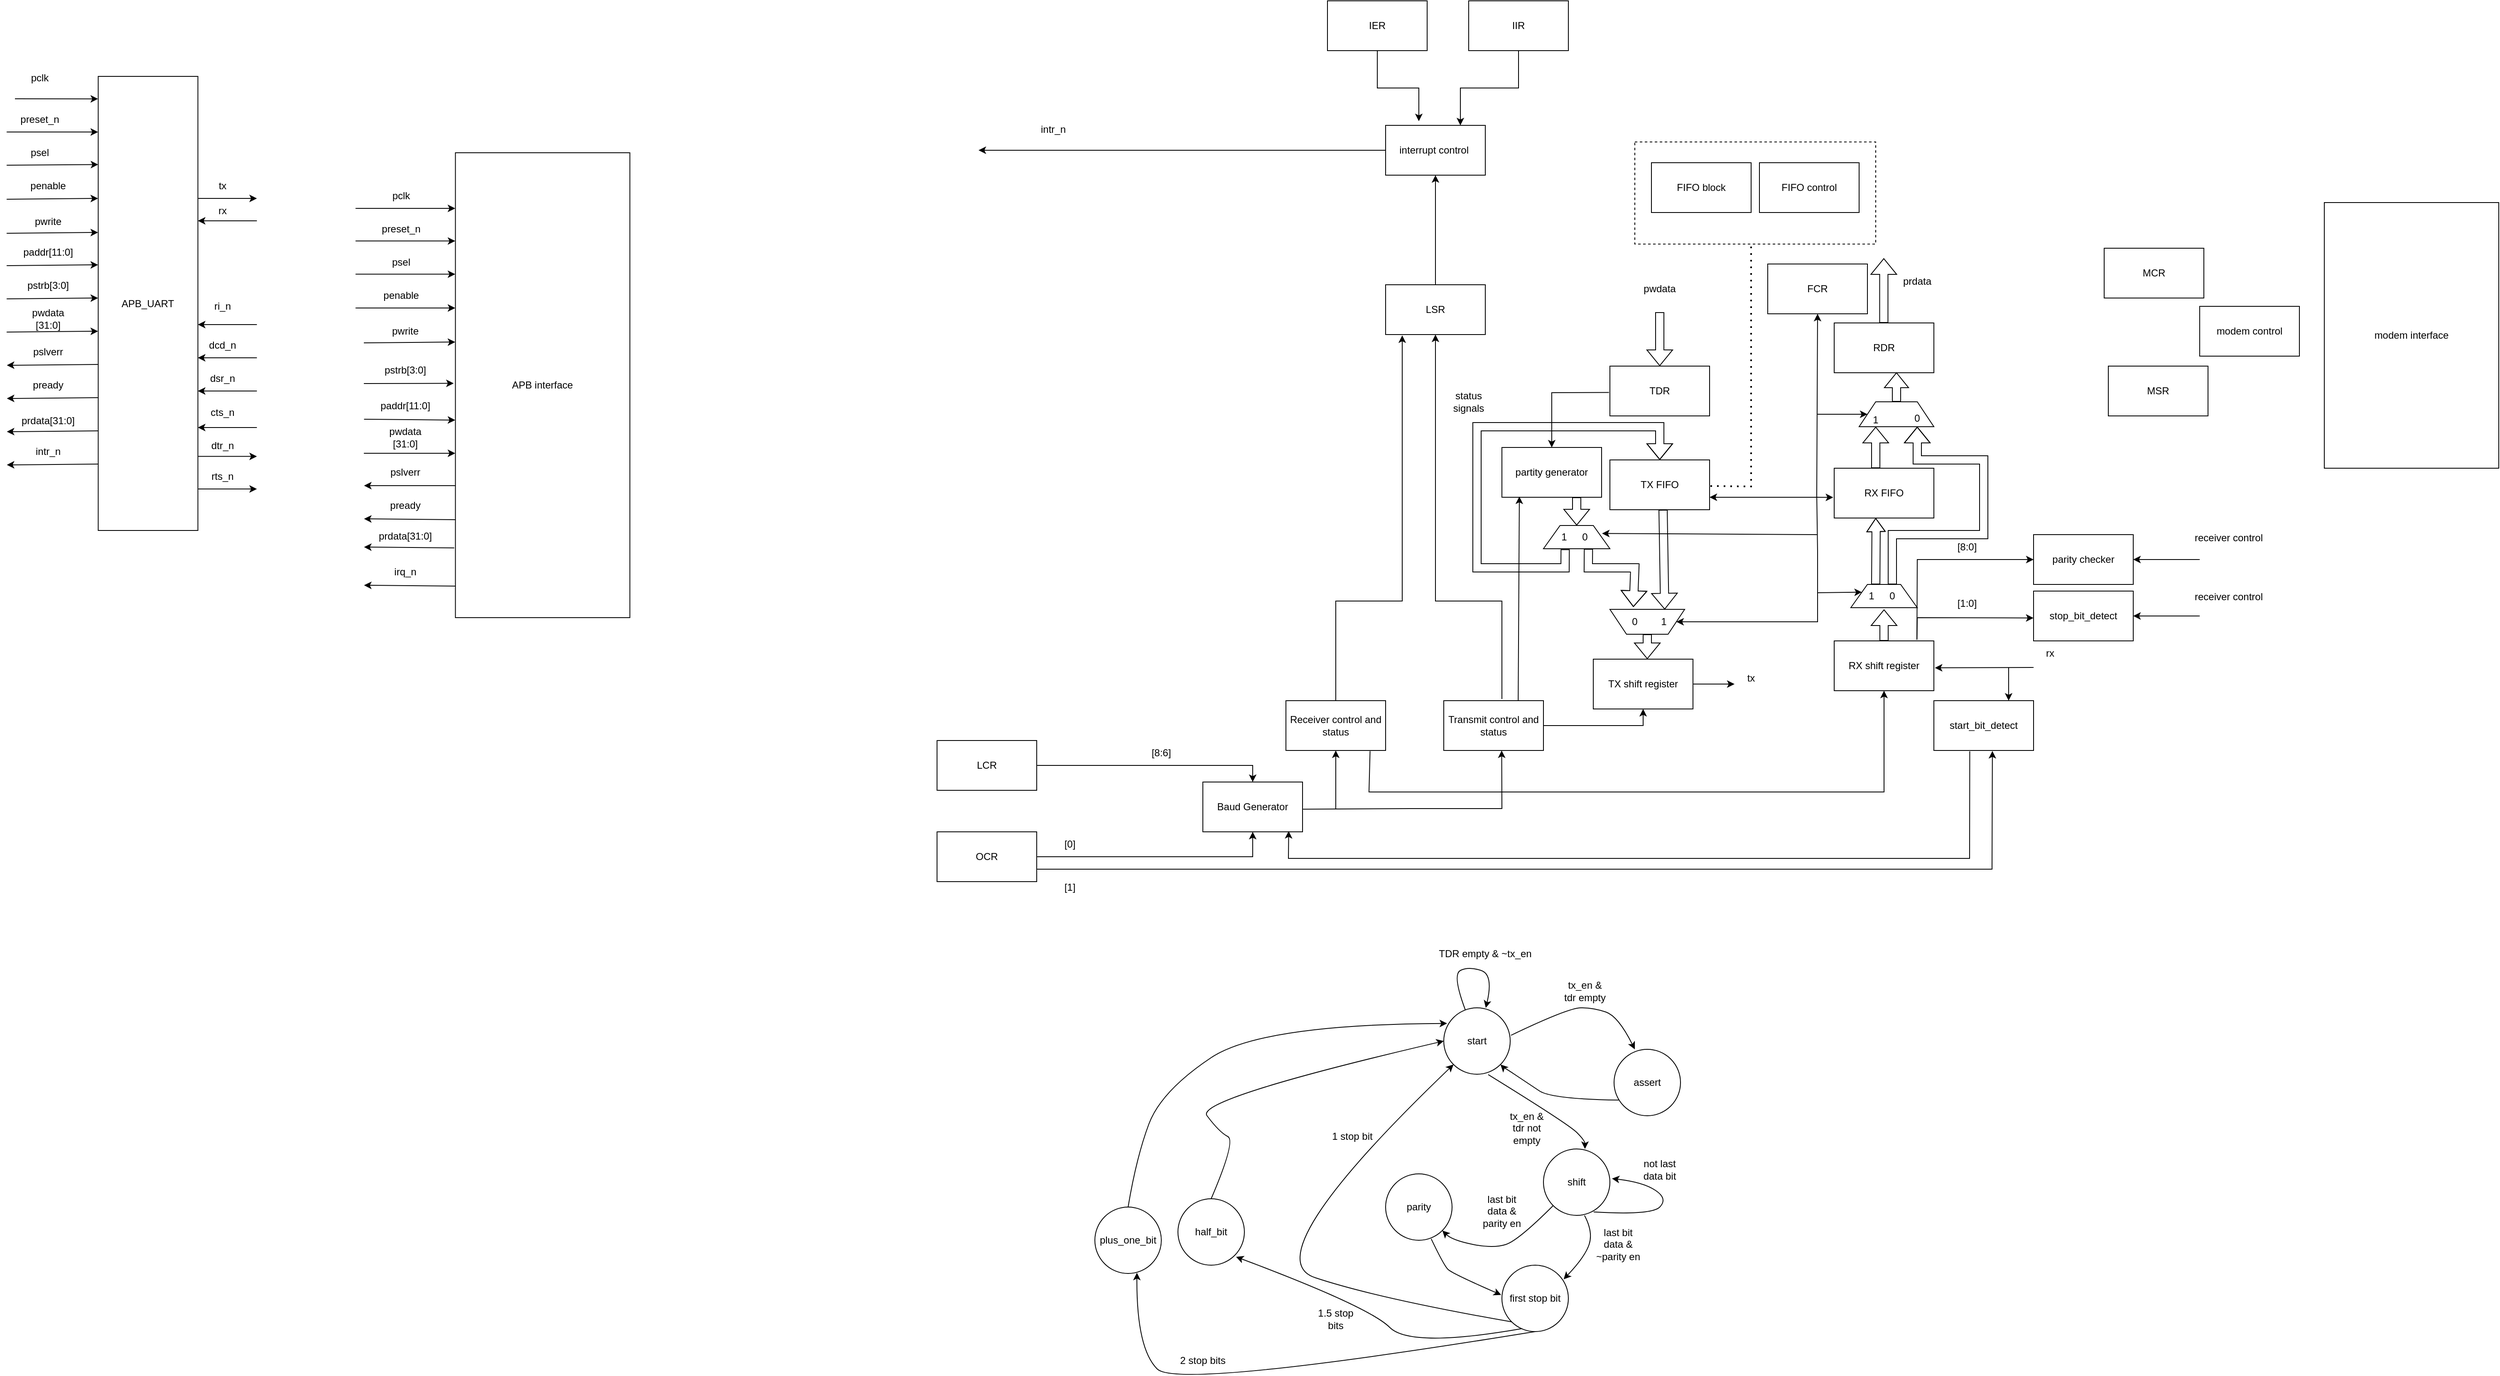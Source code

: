 <mxfile version="26.1.0">
  <diagram name="Page-1" id="np8F5yze64pvBMYvmyYH">
    <mxGraphModel dx="1986" dy="1685" grid="1" gridSize="10" guides="1" tooltips="1" connect="1" arrows="1" fold="1" page="1" pageScale="1" pageWidth="850" pageHeight="1100" math="0" shadow="0">
      <root>
        <mxCell id="0" />
        <mxCell id="1" parent="0" />
        <mxCell id="1VqnRmr5JCNI11UB_sJ3-29" value="APB_UART" style="rounded=0;whiteSpace=wrap;html=1;" parent="1" vertex="1">
          <mxGeometry x="-289.76" y="-552" width="120" height="547" as="geometry" />
        </mxCell>
        <mxCell id="1VqnRmr5JCNI11UB_sJ3-30" value="" style="endArrow=classic;html=1;rounded=0;entryX=0;entryY=0.156;entryDx=0;entryDy=0;entryPerimeter=0;" parent="1" edge="1">
          <mxGeometry width="50" height="50" relative="1" as="geometry">
            <mxPoint x="-390" y="-525" as="sourcePoint" />
            <mxPoint x="-290" y="-524.92" as="targetPoint" />
          </mxGeometry>
        </mxCell>
        <mxCell id="1VqnRmr5JCNI11UB_sJ3-31" value="" style="endArrow=classic;html=1;rounded=0;exitX=0.99;exitY=0.123;exitDx=0;exitDy=0;exitPerimeter=0;" parent="1" edge="1">
          <mxGeometry width="50" height="50" relative="1" as="geometry">
            <mxPoint x="-400" y="-485" as="sourcePoint" />
            <mxPoint x="-290" y="-485" as="targetPoint" />
          </mxGeometry>
        </mxCell>
        <mxCell id="1VqnRmr5JCNI11UB_sJ3-35" value="pclk" style="text;html=1;align=center;verticalAlign=middle;whiteSpace=wrap;rounded=0;" parent="1" vertex="1">
          <mxGeometry x="-390" y="-565" width="60" height="30" as="geometry" />
        </mxCell>
        <mxCell id="1VqnRmr5JCNI11UB_sJ3-36" value="preset_n" style="text;html=1;align=center;verticalAlign=middle;whiteSpace=wrap;rounded=0;" parent="1" vertex="1">
          <mxGeometry x="-390" y="-515" width="60" height="30" as="geometry" />
        </mxCell>
        <mxCell id="1VqnRmr5JCNI11UB_sJ3-37" value="" style="endArrow=classic;html=1;rounded=0;exitX=0.99;exitY=0.123;exitDx=0;exitDy=0;exitPerimeter=0;entryX=0.002;entryY=0.34;entryDx=0;entryDy=0;entryPerimeter=0;" parent="1" edge="1">
          <mxGeometry width="50" height="50" relative="1" as="geometry">
            <mxPoint x="-400" y="-445" as="sourcePoint" />
            <mxPoint x="-289.76" y="-445.8" as="targetPoint" />
          </mxGeometry>
        </mxCell>
        <mxCell id="1VqnRmr5JCNI11UB_sJ3-38" value="psel" style="text;html=1;align=center;verticalAlign=middle;whiteSpace=wrap;rounded=0;" parent="1" vertex="1">
          <mxGeometry x="-390" y="-475" width="60" height="30" as="geometry" />
        </mxCell>
        <mxCell id="1VqnRmr5JCNI11UB_sJ3-43" value="" style="endArrow=classic;html=1;rounded=0;exitX=0.99;exitY=0.123;exitDx=0;exitDy=0;exitPerimeter=0;entryX=0.002;entryY=0.34;entryDx=0;entryDy=0;entryPerimeter=0;" parent="1" edge="1">
          <mxGeometry width="50" height="50" relative="1" as="geometry">
            <mxPoint x="-400" y="-404" as="sourcePoint" />
            <mxPoint x="-290" y="-405" as="targetPoint" />
          </mxGeometry>
        </mxCell>
        <mxCell id="1VqnRmr5JCNI11UB_sJ3-44" value="penable" style="text;html=1;align=center;verticalAlign=middle;whiteSpace=wrap;rounded=0;" parent="1" vertex="1">
          <mxGeometry x="-380" y="-435" width="60" height="30" as="geometry" />
        </mxCell>
        <mxCell id="1VqnRmr5JCNI11UB_sJ3-45" value="" style="endArrow=classic;html=1;rounded=0;exitX=0.99;exitY=0.123;exitDx=0;exitDy=0;exitPerimeter=0;entryX=0.002;entryY=0.34;entryDx=0;entryDy=0;entryPerimeter=0;" parent="1" edge="1">
          <mxGeometry width="50" height="50" relative="1" as="geometry">
            <mxPoint x="-400" y="-363" as="sourcePoint" />
            <mxPoint x="-290" y="-364" as="targetPoint" />
          </mxGeometry>
        </mxCell>
        <mxCell id="1VqnRmr5JCNI11UB_sJ3-46" value="pwrite" style="text;html=1;align=center;verticalAlign=middle;whiteSpace=wrap;rounded=0;" parent="1" vertex="1">
          <mxGeometry x="-380" y="-392" width="60" height="30" as="geometry" />
        </mxCell>
        <mxCell id="1VqnRmr5JCNI11UB_sJ3-47" value="" style="endArrow=classic;html=1;rounded=0;exitX=0.99;exitY=0.123;exitDx=0;exitDy=0;exitPerimeter=0;entryX=0.002;entryY=0.34;entryDx=0;entryDy=0;entryPerimeter=0;" parent="1" edge="1">
          <mxGeometry width="50" height="50" relative="1" as="geometry">
            <mxPoint x="-400" y="-324" as="sourcePoint" />
            <mxPoint x="-290" y="-325" as="targetPoint" />
          </mxGeometry>
        </mxCell>
        <mxCell id="1VqnRmr5JCNI11UB_sJ3-48" value="paddr[11:0]" style="text;html=1;align=center;verticalAlign=middle;whiteSpace=wrap;rounded=0;" parent="1" vertex="1">
          <mxGeometry x="-380" y="-355" width="60" height="30" as="geometry" />
        </mxCell>
        <mxCell id="1VqnRmr5JCNI11UB_sJ3-49" value="" style="endArrow=classic;html=1;rounded=0;exitX=0.99;exitY=0.123;exitDx=0;exitDy=0;exitPerimeter=0;entryX=0.002;entryY=0.34;entryDx=0;entryDy=0;entryPerimeter=0;" parent="1" edge="1">
          <mxGeometry width="50" height="50" relative="1" as="geometry">
            <mxPoint x="-400" y="-284" as="sourcePoint" />
            <mxPoint x="-290" y="-285" as="targetPoint" />
          </mxGeometry>
        </mxCell>
        <mxCell id="1VqnRmr5JCNI11UB_sJ3-50" value="pstrb[3:0]" style="text;html=1;align=center;verticalAlign=middle;whiteSpace=wrap;rounded=0;" parent="1" vertex="1">
          <mxGeometry x="-380" y="-315" width="60" height="30" as="geometry" />
        </mxCell>
        <mxCell id="1VqnRmr5JCNI11UB_sJ3-51" value="" style="endArrow=classic;html=1;rounded=0;exitX=0.99;exitY=0.123;exitDx=0;exitDy=0;exitPerimeter=0;entryX=0.002;entryY=0.34;entryDx=0;entryDy=0;entryPerimeter=0;" parent="1" edge="1">
          <mxGeometry width="50" height="50" relative="1" as="geometry">
            <mxPoint x="-400" y="-244" as="sourcePoint" />
            <mxPoint x="-290" y="-245" as="targetPoint" />
          </mxGeometry>
        </mxCell>
        <mxCell id="1VqnRmr5JCNI11UB_sJ3-52" value="pwdata [31:0]" style="text;html=1;align=center;verticalAlign=middle;whiteSpace=wrap;rounded=0;" parent="1" vertex="1">
          <mxGeometry x="-380" y="-275" width="60" height="30" as="geometry" />
        </mxCell>
        <mxCell id="1VqnRmr5JCNI11UB_sJ3-53" value="" style="endArrow=classic;html=1;rounded=0;exitX=0.99;exitY=0.123;exitDx=0;exitDy=0;exitPerimeter=0;entryX=0.002;entryY=0.34;entryDx=0;entryDy=0;entryPerimeter=0;" parent="1" edge="1">
          <mxGeometry width="50" height="50" relative="1" as="geometry">
            <mxPoint x="-289.76" y="-205" as="sourcePoint" />
            <mxPoint x="-399.76" y="-204" as="targetPoint" />
          </mxGeometry>
        </mxCell>
        <mxCell id="1VqnRmr5JCNI11UB_sJ3-54" value="pslverr" style="text;html=1;align=center;verticalAlign=middle;whiteSpace=wrap;rounded=0;" parent="1" vertex="1">
          <mxGeometry x="-380" y="-235" width="60" height="30" as="geometry" />
        </mxCell>
        <mxCell id="1VqnRmr5JCNI11UB_sJ3-56" value="" style="endArrow=classic;html=1;rounded=0;exitX=0.99;exitY=0.123;exitDx=0;exitDy=0;exitPerimeter=0;entryX=0.002;entryY=0.34;entryDx=0;entryDy=0;entryPerimeter=0;" parent="1" edge="1">
          <mxGeometry width="50" height="50" relative="1" as="geometry">
            <mxPoint x="-289.76" y="-165" as="sourcePoint" />
            <mxPoint x="-399.76" y="-164" as="targetPoint" />
          </mxGeometry>
        </mxCell>
        <mxCell id="1VqnRmr5JCNI11UB_sJ3-57" value="pready" style="text;html=1;align=center;verticalAlign=middle;whiteSpace=wrap;rounded=0;" parent="1" vertex="1">
          <mxGeometry x="-380" y="-195" width="60" height="30" as="geometry" />
        </mxCell>
        <mxCell id="1VqnRmr5JCNI11UB_sJ3-58" value="" style="endArrow=classic;html=1;rounded=0;exitX=0.99;exitY=0.123;exitDx=0;exitDy=0;exitPerimeter=0;entryX=0.002;entryY=0.34;entryDx=0;entryDy=0;entryPerimeter=0;" parent="1" edge="1">
          <mxGeometry width="50" height="50" relative="1" as="geometry">
            <mxPoint x="-289.76" y="-125" as="sourcePoint" />
            <mxPoint x="-399.76" y="-124" as="targetPoint" />
          </mxGeometry>
        </mxCell>
        <mxCell id="1VqnRmr5JCNI11UB_sJ3-59" value="prdata[31:0]" style="text;html=1;align=center;verticalAlign=middle;whiteSpace=wrap;rounded=0;" parent="1" vertex="1">
          <mxGeometry x="-380" y="-152" width="60" height="30" as="geometry" />
        </mxCell>
        <mxCell id="1VqnRmr5JCNI11UB_sJ3-64" value="" style="endArrow=classic;html=1;rounded=0;exitX=0.99;exitY=0.156;exitDx=0;exitDy=0;exitPerimeter=0;" parent="1" edge="1">
          <mxGeometry width="50" height="50" relative="1" as="geometry">
            <mxPoint x="-169.76" y="-405" as="sourcePoint" />
            <mxPoint x="-98.76" y="-405" as="targetPoint" />
          </mxGeometry>
        </mxCell>
        <mxCell id="1VqnRmr5JCNI11UB_sJ3-65" value="tx" style="text;html=1;align=center;verticalAlign=middle;whiteSpace=wrap;rounded=0;" parent="1" vertex="1">
          <mxGeometry x="-169.76" y="-435" width="60" height="30" as="geometry" />
        </mxCell>
        <mxCell id="1VqnRmr5JCNI11UB_sJ3-71" value="" style="endArrow=classic;html=1;rounded=0;exitX=0.99;exitY=0.156;exitDx=0;exitDy=0;exitPerimeter=0;" parent="1" edge="1">
          <mxGeometry width="50" height="50" relative="1" as="geometry">
            <mxPoint x="-98.76" y="-253" as="sourcePoint" />
            <mxPoint x="-169.76" y="-253" as="targetPoint" />
          </mxGeometry>
        </mxCell>
        <mxCell id="1VqnRmr5JCNI11UB_sJ3-72" value="ri_n" style="text;html=1;align=center;verticalAlign=middle;whiteSpace=wrap;rounded=0;" parent="1" vertex="1">
          <mxGeometry x="-169.76" y="-290" width="60" height="30" as="geometry" />
        </mxCell>
        <mxCell id="1VqnRmr5JCNI11UB_sJ3-73" value="" style="endArrow=classic;html=1;rounded=0;exitX=0.99;exitY=0.156;exitDx=0;exitDy=0;exitPerimeter=0;" parent="1" edge="1">
          <mxGeometry width="50" height="50" relative="1" as="geometry">
            <mxPoint x="-98.76" y="-213" as="sourcePoint" />
            <mxPoint x="-169.76" y="-213" as="targetPoint" />
          </mxGeometry>
        </mxCell>
        <mxCell id="1VqnRmr5JCNI11UB_sJ3-74" value="dcd_n" style="text;html=1;align=center;verticalAlign=middle;whiteSpace=wrap;rounded=0;" parent="1" vertex="1">
          <mxGeometry x="-169.76" y="-243" width="60" height="30" as="geometry" />
        </mxCell>
        <mxCell id="1VqnRmr5JCNI11UB_sJ3-75" value="" style="endArrow=classic;html=1;rounded=0;exitX=0.99;exitY=0.156;exitDx=0;exitDy=0;exitPerimeter=0;" parent="1" edge="1">
          <mxGeometry width="50" height="50" relative="1" as="geometry">
            <mxPoint x="-98.76" y="-173" as="sourcePoint" />
            <mxPoint x="-169.76" y="-173" as="targetPoint" />
          </mxGeometry>
        </mxCell>
        <mxCell id="1VqnRmr5JCNI11UB_sJ3-76" value="dsr_n" style="text;html=1;align=center;verticalAlign=middle;whiteSpace=wrap;rounded=0;" parent="1" vertex="1">
          <mxGeometry x="-169.76" y="-203" width="60" height="30" as="geometry" />
        </mxCell>
        <mxCell id="1VqnRmr5JCNI11UB_sJ3-77" value="APB interface" style="rounded=0;whiteSpace=wrap;html=1;" parent="1" vertex="1">
          <mxGeometry x="140.24" y="-460" width="210" height="560" as="geometry" />
        </mxCell>
        <mxCell id="1VqnRmr5JCNI11UB_sJ3-79" value="" style="endArrow=classic;html=1;rounded=0;" parent="1" edge="1">
          <mxGeometry width="50" height="50" relative="1" as="geometry">
            <mxPoint x="20" y="-393" as="sourcePoint" />
            <mxPoint x="140" y="-393" as="targetPoint" />
          </mxGeometry>
        </mxCell>
        <mxCell id="1VqnRmr5JCNI11UB_sJ3-80" value="pclk" style="text;html=1;align=center;verticalAlign=middle;whiteSpace=wrap;rounded=0;" parent="1" vertex="1">
          <mxGeometry x="45" y="-423" width="60" height="30" as="geometry" />
        </mxCell>
        <mxCell id="1VqnRmr5JCNI11UB_sJ3-82" value="" style="endArrow=classic;html=1;rounded=0;" parent="1" edge="1">
          <mxGeometry width="50" height="50" relative="1" as="geometry">
            <mxPoint x="20" y="-353.69" as="sourcePoint" />
            <mxPoint x="140" y="-353.69" as="targetPoint" />
          </mxGeometry>
        </mxCell>
        <mxCell id="1VqnRmr5JCNI11UB_sJ3-83" value="preset_n" style="text;html=1;align=center;verticalAlign=middle;whiteSpace=wrap;rounded=0;" parent="1" vertex="1">
          <mxGeometry x="45" y="-383" width="60" height="30" as="geometry" />
        </mxCell>
        <mxCell id="1VqnRmr5JCNI11UB_sJ3-84" value="" style="endArrow=classic;html=1;rounded=0;" parent="1" edge="1">
          <mxGeometry width="50" height="50" relative="1" as="geometry">
            <mxPoint x="20" y="-313.69" as="sourcePoint" />
            <mxPoint x="140" y="-313.69" as="targetPoint" />
          </mxGeometry>
        </mxCell>
        <mxCell id="1VqnRmr5JCNI11UB_sJ3-85" value="psel" style="text;html=1;align=center;verticalAlign=middle;whiteSpace=wrap;rounded=0;" parent="1" vertex="1">
          <mxGeometry x="45" y="-343" width="60" height="30" as="geometry" />
        </mxCell>
        <mxCell id="1VqnRmr5JCNI11UB_sJ3-86" value="" style="endArrow=classic;html=1;rounded=0;" parent="1" edge="1">
          <mxGeometry width="50" height="50" relative="1" as="geometry">
            <mxPoint x="20" y="-273" as="sourcePoint" />
            <mxPoint x="140" y="-273" as="targetPoint" />
          </mxGeometry>
        </mxCell>
        <mxCell id="1VqnRmr5JCNI11UB_sJ3-87" value="penable" style="text;html=1;align=center;verticalAlign=middle;whiteSpace=wrap;rounded=0;" parent="1" vertex="1">
          <mxGeometry x="45" y="-303" width="60" height="30" as="geometry" />
        </mxCell>
        <mxCell id="1VqnRmr5JCNI11UB_sJ3-89" value="" style="endArrow=classic;html=1;rounded=0;exitX=0.99;exitY=0.123;exitDx=0;exitDy=0;exitPerimeter=0;entryX=0.002;entryY=0.34;entryDx=0;entryDy=0;entryPerimeter=0;" parent="1" edge="1">
          <mxGeometry width="50" height="50" relative="1" as="geometry">
            <mxPoint x="30" y="-231" as="sourcePoint" />
            <mxPoint x="140" y="-232" as="targetPoint" />
          </mxGeometry>
        </mxCell>
        <mxCell id="1VqnRmr5JCNI11UB_sJ3-90" value="pwrite" style="text;html=1;align=center;verticalAlign=middle;whiteSpace=wrap;rounded=0;" parent="1" vertex="1">
          <mxGeometry x="50" y="-260" width="60" height="30" as="geometry" />
        </mxCell>
        <mxCell id="1VqnRmr5JCNI11UB_sJ3-93" value="" style="endArrow=classic;html=1;rounded=0;exitX=0.99;exitY=0.123;exitDx=0;exitDy=0;exitPerimeter=0;entryX=-0.01;entryY=0.496;entryDx=0;entryDy=0;entryPerimeter=0;" parent="1" target="1VqnRmr5JCNI11UB_sJ3-77" edge="1">
          <mxGeometry width="50" height="50" relative="1" as="geometry">
            <mxPoint x="30" y="-182" as="sourcePoint" />
            <mxPoint x="140" y="-183" as="targetPoint" />
          </mxGeometry>
        </mxCell>
        <mxCell id="1VqnRmr5JCNI11UB_sJ3-94" value="pstrb[3:0]" style="text;html=1;align=center;verticalAlign=middle;whiteSpace=wrap;rounded=0;" parent="1" vertex="1">
          <mxGeometry x="50" y="-213" width="60" height="30" as="geometry" />
        </mxCell>
        <mxCell id="1VqnRmr5JCNI11UB_sJ3-100" value="" style="endArrow=classic;html=1;rounded=0;entryX=0.002;entryY=0.34;entryDx=0;entryDy=0;entryPerimeter=0;" parent="1" edge="1">
          <mxGeometry width="50" height="50" relative="1" as="geometry">
            <mxPoint x="140" y="-59" as="sourcePoint" />
            <mxPoint x="30.24" y="-59" as="targetPoint" />
          </mxGeometry>
        </mxCell>
        <mxCell id="1VqnRmr5JCNI11UB_sJ3-101" value="pslverr" style="text;html=1;align=center;verticalAlign=middle;whiteSpace=wrap;rounded=0;" parent="1" vertex="1">
          <mxGeometry x="50" y="-90" width="60" height="30" as="geometry" />
        </mxCell>
        <mxCell id="1VqnRmr5JCNI11UB_sJ3-102" value="" style="endArrow=classic;html=1;rounded=0;entryX=0.002;entryY=0.34;entryDx=0;entryDy=0;entryPerimeter=0;" parent="1" edge="1">
          <mxGeometry width="50" height="50" relative="1" as="geometry">
            <mxPoint x="140" y="-18" as="sourcePoint" />
            <mxPoint x="30.24" y="-19" as="targetPoint" />
          </mxGeometry>
        </mxCell>
        <mxCell id="1VqnRmr5JCNI11UB_sJ3-103" value="pready" style="text;html=1;align=center;verticalAlign=middle;whiteSpace=wrap;rounded=0;" parent="1" vertex="1">
          <mxGeometry x="50" y="-50" width="60" height="30" as="geometry" />
        </mxCell>
        <mxCell id="1VqnRmr5JCNI11UB_sJ3-105" value="" style="endArrow=classic;html=1;rounded=0;exitX=0.99;exitY=0.123;exitDx=0;exitDy=0;exitPerimeter=0;entryX=0.002;entryY=0.34;entryDx=0;entryDy=0;entryPerimeter=0;" parent="1" edge="1">
          <mxGeometry width="50" height="50" relative="1" as="geometry">
            <mxPoint x="-289.76" y="-85" as="sourcePoint" />
            <mxPoint x="-399.76" y="-84" as="targetPoint" />
          </mxGeometry>
        </mxCell>
        <mxCell id="1VqnRmr5JCNI11UB_sJ3-106" value="intr_n" style="text;html=1;align=center;verticalAlign=middle;whiteSpace=wrap;rounded=0;" parent="1" vertex="1">
          <mxGeometry x="-380" y="-115" width="60" height="30" as="geometry" />
        </mxCell>
        <mxCell id="d_So5S2zxZX55YxeyeI3-5" value="" style="endArrow=classic;html=1;rounded=0;exitX=0.99;exitY=0.123;exitDx=0;exitDy=0;exitPerimeter=0;" parent="1" edge="1">
          <mxGeometry width="50" height="50" relative="1" as="geometry">
            <mxPoint x="30.24" y="-139" as="sourcePoint" />
            <mxPoint x="140" y="-138" as="targetPoint" />
          </mxGeometry>
        </mxCell>
        <mxCell id="d_So5S2zxZX55YxeyeI3-6" value="paddr[11:0]" style="text;html=1;align=center;verticalAlign=middle;whiteSpace=wrap;rounded=0;" parent="1" vertex="1">
          <mxGeometry x="50.24" y="-170" width="60" height="30" as="geometry" />
        </mxCell>
        <mxCell id="d_So5S2zxZX55YxeyeI3-7" value="" style="endArrow=classic;html=1;rounded=0;" parent="1" edge="1">
          <mxGeometry width="50" height="50" relative="1" as="geometry">
            <mxPoint x="30" y="-98" as="sourcePoint" />
            <mxPoint x="140" y="-98" as="targetPoint" />
          </mxGeometry>
        </mxCell>
        <mxCell id="d_So5S2zxZX55YxeyeI3-8" value="pwdata [31:0]" style="text;html=1;align=center;verticalAlign=middle;whiteSpace=wrap;rounded=0;" parent="1" vertex="1">
          <mxGeometry x="50.24" y="-132" width="60" height="30" as="geometry" />
        </mxCell>
        <mxCell id="d_So5S2zxZX55YxeyeI3-9" value="" style="endArrow=classic;html=1;rounded=0;exitX=-0.007;exitY=0.85;exitDx=0;exitDy=0;exitPerimeter=0;entryX=0.002;entryY=0.34;entryDx=0;entryDy=0;entryPerimeter=0;" parent="1" source="1VqnRmr5JCNI11UB_sJ3-77" edge="1">
          <mxGeometry width="50" height="50" relative="1" as="geometry">
            <mxPoint x="140.24" y="14" as="sourcePoint" />
            <mxPoint x="30.24" y="15" as="targetPoint" />
          </mxGeometry>
        </mxCell>
        <mxCell id="d_So5S2zxZX55YxeyeI3-10" value="prdata[31:0]" style="text;html=1;align=center;verticalAlign=middle;whiteSpace=wrap;rounded=0;" parent="1" vertex="1">
          <mxGeometry x="50" y="-13" width="60" height="30" as="geometry" />
        </mxCell>
        <mxCell id="d_So5S2zxZX55YxeyeI3-11" value="" style="endArrow=classic;html=1;rounded=0;entryX=0.002;entryY=0.34;entryDx=0;entryDy=0;entryPerimeter=0;" parent="1" edge="1">
          <mxGeometry width="50" height="50" relative="1" as="geometry">
            <mxPoint x="140" y="62" as="sourcePoint" />
            <mxPoint x="30.24" y="61" as="targetPoint" />
          </mxGeometry>
        </mxCell>
        <mxCell id="d_So5S2zxZX55YxeyeI3-12" value="irq_n" style="text;html=1;align=center;verticalAlign=middle;whiteSpace=wrap;rounded=0;" parent="1" vertex="1">
          <mxGeometry x="50" y="30" width="60" height="30" as="geometry" />
        </mxCell>
        <mxCell id="d_So5S2zxZX55YxeyeI3-14" value="" style="endArrow=classic;html=1;rounded=0;exitX=0.99;exitY=0.156;exitDx=0;exitDy=0;exitPerimeter=0;" parent="1" edge="1">
          <mxGeometry width="50" height="50" relative="1" as="geometry">
            <mxPoint x="-169.76" y="-94.24" as="sourcePoint" />
            <mxPoint x="-98.76" y="-94.24" as="targetPoint" />
          </mxGeometry>
        </mxCell>
        <mxCell id="d_So5S2zxZX55YxeyeI3-15" value="dtr_n" style="text;html=1;align=center;verticalAlign=middle;whiteSpace=wrap;rounded=0;" parent="1" vertex="1">
          <mxGeometry x="-169.76" y="-122" width="60" height="30" as="geometry" />
        </mxCell>
        <mxCell id="d_So5S2zxZX55YxeyeI3-16" value="" style="endArrow=classic;html=1;rounded=0;exitX=0.99;exitY=0.156;exitDx=0;exitDy=0;exitPerimeter=0;" parent="1" edge="1">
          <mxGeometry width="50" height="50" relative="1" as="geometry">
            <mxPoint x="-98.76" y="-378" as="sourcePoint" />
            <mxPoint x="-169.76" y="-378" as="targetPoint" />
          </mxGeometry>
        </mxCell>
        <mxCell id="d_So5S2zxZX55YxeyeI3-17" value="rx" style="text;html=1;align=center;verticalAlign=middle;whiteSpace=wrap;rounded=0;" parent="1" vertex="1">
          <mxGeometry x="-169.76" y="-405" width="60" height="30" as="geometry" />
        </mxCell>
        <mxCell id="d_So5S2zxZX55YxeyeI3-18" value="" style="endArrow=classic;html=1;rounded=0;exitX=0.99;exitY=0.156;exitDx=0;exitDy=0;exitPerimeter=0;" parent="1" edge="1">
          <mxGeometry width="50" height="50" relative="1" as="geometry">
            <mxPoint x="-98.76" y="-129.0" as="sourcePoint" />
            <mxPoint x="-169.76" y="-129.0" as="targetPoint" />
          </mxGeometry>
        </mxCell>
        <mxCell id="d_So5S2zxZX55YxeyeI3-19" value="cts_n" style="text;html=1;align=center;verticalAlign=middle;whiteSpace=wrap;rounded=0;" parent="1" vertex="1">
          <mxGeometry x="-169.76" y="-162.0" width="60" height="30" as="geometry" />
        </mxCell>
        <mxCell id="d_So5S2zxZX55YxeyeI3-20" value="" style="endArrow=classic;html=1;rounded=0;exitX=0.99;exitY=0.156;exitDx=0;exitDy=0;exitPerimeter=0;" parent="1" edge="1">
          <mxGeometry width="50" height="50" relative="1" as="geometry">
            <mxPoint x="-169.76" y="-55" as="sourcePoint" />
            <mxPoint x="-98.76" y="-55" as="targetPoint" />
          </mxGeometry>
        </mxCell>
        <mxCell id="d_So5S2zxZX55YxeyeI3-21" value="rts_n" style="text;html=1;align=center;verticalAlign=middle;whiteSpace=wrap;rounded=0;" parent="1" vertex="1">
          <mxGeometry x="-169.76" y="-85" width="60" height="30" as="geometry" />
        </mxCell>
        <mxCell id="g_ZbCO2vM08dL8eVKiay-4" value="LCR" style="rounded=0;whiteSpace=wrap;html=1;" parent="1" vertex="1">
          <mxGeometry x="720" y="248" width="120" height="60" as="geometry" />
        </mxCell>
        <mxCell id="g_ZbCO2vM08dL8eVKiay-5" value="OCR" style="rounded=0;whiteSpace=wrap;html=1;" parent="1" vertex="1">
          <mxGeometry x="720" y="358" width="120" height="60" as="geometry" />
        </mxCell>
        <mxCell id="g_ZbCO2vM08dL8eVKiay-6" value="Baud Generator" style="rounded=0;whiteSpace=wrap;html=1;" parent="1" vertex="1">
          <mxGeometry x="1040" y="298" width="120" height="60" as="geometry" />
        </mxCell>
        <mxCell id="g_ZbCO2vM08dL8eVKiay-7" value="" style="endArrow=classic;html=1;rounded=0;exitX=1;exitY=0.5;exitDx=0;exitDy=0;entryX=0.5;entryY=0;entryDx=0;entryDy=0;" parent="1" source="g_ZbCO2vM08dL8eVKiay-4" target="g_ZbCO2vM08dL8eVKiay-6" edge="1">
          <mxGeometry width="50" height="50" relative="1" as="geometry">
            <mxPoint x="940" y="298" as="sourcePoint" />
            <mxPoint x="990" y="248" as="targetPoint" />
            <Array as="points">
              <mxPoint x="1100" y="278" />
            </Array>
          </mxGeometry>
        </mxCell>
        <mxCell id="g_ZbCO2vM08dL8eVKiay-14" value="[0]" style="text;html=1;align=center;verticalAlign=middle;whiteSpace=wrap;rounded=0;" parent="1" vertex="1">
          <mxGeometry x="850" y="358" width="60" height="30" as="geometry" />
        </mxCell>
        <mxCell id="g_ZbCO2vM08dL8eVKiay-18" value="" style="endArrow=classic;html=1;rounded=0;exitX=1;exitY=0.5;exitDx=0;exitDy=0;entryX=0.5;entryY=1;entryDx=0;entryDy=0;" parent="1" source="g_ZbCO2vM08dL8eVKiay-5" target="g_ZbCO2vM08dL8eVKiay-6" edge="1">
          <mxGeometry width="50" height="50" relative="1" as="geometry">
            <mxPoint x="1020" y="388" as="sourcePoint" />
            <mxPoint x="860" y="290" as="targetPoint" />
            <Array as="points">
              <mxPoint x="1100" y="388" />
            </Array>
          </mxGeometry>
        </mxCell>
        <mxCell id="g_ZbCO2vM08dL8eVKiay-21" value="Transmit control and status" style="rounded=0;whiteSpace=wrap;html=1;" parent="1" vertex="1">
          <mxGeometry x="1330" y="200" width="120" height="60" as="geometry" />
        </mxCell>
        <mxCell id="g_ZbCO2vM08dL8eVKiay-22" value="Receiver control and status" style="rounded=0;whiteSpace=wrap;html=1;" parent="1" vertex="1">
          <mxGeometry x="1140" y="200" width="120" height="60" as="geometry" />
        </mxCell>
        <mxCell id="g_ZbCO2vM08dL8eVKiay-26" value="TDR" style="rounded=0;whiteSpace=wrap;html=1;" parent="1" vertex="1">
          <mxGeometry x="1530" y="-203" width="120" height="60" as="geometry" />
        </mxCell>
        <mxCell id="g_ZbCO2vM08dL8eVKiay-27" value="TX FIFO" style="rounded=0;whiteSpace=wrap;html=1;" parent="1" vertex="1">
          <mxGeometry x="1530" y="-90" width="120" height="60" as="geometry" />
        </mxCell>
        <mxCell id="g_ZbCO2vM08dL8eVKiay-28" value="TX shift register" style="rounded=0;whiteSpace=wrap;html=1;" parent="1" vertex="1">
          <mxGeometry x="1510" y="150" width="120" height="60" as="geometry" />
        </mxCell>
        <mxCell id="g_ZbCO2vM08dL8eVKiay-29" value="" style="endArrow=classic;html=1;rounded=0;exitX=1;exitY=0.5;exitDx=0;exitDy=0;" parent="1" source="g_ZbCO2vM08dL8eVKiay-28" edge="1">
          <mxGeometry width="50" height="50" relative="1" as="geometry">
            <mxPoint x="1600" y="230" as="sourcePoint" />
            <mxPoint x="1680" y="180" as="targetPoint" />
          </mxGeometry>
        </mxCell>
        <mxCell id="g_ZbCO2vM08dL8eVKiay-30" value="tx" style="text;html=1;align=center;verticalAlign=middle;whiteSpace=wrap;rounded=0;" parent="1" vertex="1">
          <mxGeometry x="1670" y="158" width="60" height="30" as="geometry" />
        </mxCell>
        <mxCell id="g_ZbCO2vM08dL8eVKiay-31" value="RDR" style="rounded=0;whiteSpace=wrap;html=1;" parent="1" vertex="1">
          <mxGeometry x="1800" y="-255" width="120" height="60" as="geometry" />
        </mxCell>
        <mxCell id="g_ZbCO2vM08dL8eVKiay-32" value="RX FIFO" style="rounded=0;whiteSpace=wrap;html=1;" parent="1" vertex="1">
          <mxGeometry x="1800" y="-80" width="120" height="60" as="geometry" />
        </mxCell>
        <mxCell id="g_ZbCO2vM08dL8eVKiay-33" value="RX shift register" style="rounded=0;whiteSpace=wrap;html=1;" parent="1" vertex="1">
          <mxGeometry x="1800" y="128" width="120" height="60" as="geometry" />
        </mxCell>
        <mxCell id="g_ZbCO2vM08dL8eVKiay-34" value="" style="endArrow=classic;html=1;rounded=0;entryX=1.01;entryY=0.541;entryDx=0;entryDy=0;entryPerimeter=0;" parent="1" target="g_ZbCO2vM08dL8eVKiay-33" edge="1">
          <mxGeometry width="50" height="50" relative="1" as="geometry">
            <mxPoint x="2040" y="160" as="sourcePoint" />
            <mxPoint x="1890" y="132" as="targetPoint" />
          </mxGeometry>
        </mxCell>
        <mxCell id="g_ZbCO2vM08dL8eVKiay-35" value="rx" style="text;html=1;align=center;verticalAlign=middle;whiteSpace=wrap;rounded=0;" parent="1" vertex="1">
          <mxGeometry x="2030" y="128" width="60" height="30" as="geometry" />
        </mxCell>
        <mxCell id="g_ZbCO2vM08dL8eVKiay-38" value="" style="shape=flexArrow;endArrow=classic;html=1;rounded=0;exitX=0.546;exitY=0.997;exitDx=0;exitDy=0;entryX=0.25;entryY=1;entryDx=0;entryDy=0;exitPerimeter=0;" parent="1" edge="1">
          <mxGeometry width="50" height="50" relative="1" as="geometry">
            <mxPoint x="1594.01" y="-30.0" as="sourcePoint" />
            <mxPoint x="1595.99" y="90.18" as="targetPoint" />
          </mxGeometry>
        </mxCell>
        <mxCell id="g_ZbCO2vM08dL8eVKiay-40" value="" style="shape=flexArrow;endArrow=classic;html=1;rounded=0;exitX=0.5;exitY=0;exitDx=0;exitDy=0;" parent="1" source="g_ZbCO2vM08dL8eVKiay-33" edge="1">
          <mxGeometry width="50" height="50" relative="1" as="geometry">
            <mxPoint x="1790" y="-150" as="sourcePoint" />
            <mxPoint x="1860" y="90" as="targetPoint" />
          </mxGeometry>
        </mxCell>
        <mxCell id="g_ZbCO2vM08dL8eVKiay-41" value="" style="shape=flexArrow;endArrow=classic;html=1;rounded=0;exitX=0.5;exitY=0;exitDx=0;exitDy=0;" parent="1" edge="1">
          <mxGeometry width="50" height="50" relative="1" as="geometry">
            <mxPoint x="1850" y="-80" as="sourcePoint" />
            <mxPoint x="1850" y="-130" as="targetPoint" />
          </mxGeometry>
        </mxCell>
        <mxCell id="g_ZbCO2vM08dL8eVKiay-43" value="" style="shape=flexArrow;endArrow=classic;html=1;rounded=0;entryX=0.5;entryY=0;entryDx=0;entryDy=0;" parent="1" target="g_ZbCO2vM08dL8eVKiay-26" edge="1">
          <mxGeometry width="50" height="50" relative="1" as="geometry">
            <mxPoint x="1590" y="-268" as="sourcePoint" />
            <mxPoint x="1740" y="-118" as="targetPoint" />
          </mxGeometry>
        </mxCell>
        <mxCell id="g_ZbCO2vM08dL8eVKiay-46" value="" style="shape=flexArrow;endArrow=classic;html=1;rounded=0;entryX=0.5;entryY=0;entryDx=0;entryDy=0;" parent="1" edge="1">
          <mxGeometry width="50" height="50" relative="1" as="geometry">
            <mxPoint x="1859.73" y="-255" as="sourcePoint" />
            <mxPoint x="1859.73" y="-333" as="targetPoint" />
          </mxGeometry>
        </mxCell>
        <mxCell id="g_ZbCO2vM08dL8eVKiay-48" value="pwdata" style="text;html=1;align=center;verticalAlign=middle;whiteSpace=wrap;rounded=0;" parent="1" vertex="1">
          <mxGeometry x="1560" y="-311" width="60" height="30" as="geometry" />
        </mxCell>
        <mxCell id="g_ZbCO2vM08dL8eVKiay-49" value="prdata" style="text;html=1;align=center;verticalAlign=middle;whiteSpace=wrap;rounded=0;" parent="1" vertex="1">
          <mxGeometry x="1870" y="-320" width="60" height="30" as="geometry" />
        </mxCell>
        <mxCell id="g_ZbCO2vM08dL8eVKiay-52" value="interrupt control&amp;nbsp;" style="rounded=0;whiteSpace=wrap;html=1;" parent="1" vertex="1">
          <mxGeometry x="1260" y="-493" width="120" height="60" as="geometry" />
        </mxCell>
        <mxCell id="g_ZbCO2vM08dL8eVKiay-53" value="modem control" style="rounded=0;whiteSpace=wrap;html=1;" parent="1" vertex="1">
          <mxGeometry x="2240" y="-275" width="120" height="60" as="geometry" />
        </mxCell>
        <mxCell id="g_ZbCO2vM08dL8eVKiay-56" value="partity generator&lt;span style=&quot;color: rgba(0, 0, 0, 0); font-family: monospace; font-size: 0px; text-align: start; text-wrap-mode: nowrap;&quot;&gt;%3CmxGraphModel%3E%3Croot%3E%3CmxCell%20id%3D%220%22%2F%3E%3CmxCell%20id%3D%221%22%20parent%3D%220%22%2F%3E%3CmxCell%20id%3D%222%22%20value%3D%22interrupt%20control%26amp%3Bnbsp%3B%22%20style%3D%22rounded%3D0%3BwhiteSpace%3Dwrap%3Bhtml%3D1%3B%22%20vertex%3D%221%22%20parent%3D%221%22%3E%3CmxGeometry%20x%3D%221120%22%20y%3D%22520%22%20width%3D%22120%22%20height%3D%2260%22%20as%3D%22geometry%22%2F%3E%3C%2FmxCell%3E%3C%2Froot%3E%3C%2FmxGraphModel%3E&lt;/span&gt;" style="rounded=0;whiteSpace=wrap;html=1;" parent="1" vertex="1">
          <mxGeometry x="1400" y="-105" width="120" height="60" as="geometry" />
        </mxCell>
        <mxCell id="g_ZbCO2vM08dL8eVKiay-57" value="parity checker" style="rounded=0;whiteSpace=wrap;html=1;" parent="1" vertex="1">
          <mxGeometry x="2040" width="120" height="60" as="geometry" />
        </mxCell>
        <mxCell id="g_ZbCO2vM08dL8eVKiay-58" value="" style="endArrow=classic;html=1;rounded=0;exitX=0;exitY=0.5;exitDx=0;exitDy=0;" parent="1" source="g_ZbCO2vM08dL8eVKiay-52" edge="1">
          <mxGeometry width="50" height="50" relative="1" as="geometry">
            <mxPoint x="1240" y="-503" as="sourcePoint" />
            <mxPoint x="770" y="-463" as="targetPoint" />
          </mxGeometry>
        </mxCell>
        <mxCell id="g_ZbCO2vM08dL8eVKiay-59" value="intr_n" style="text;html=1;align=center;verticalAlign=middle;whiteSpace=wrap;rounded=0;" parent="1" vertex="1">
          <mxGeometry x="830" y="-503" width="60" height="30" as="geometry" />
        </mxCell>
        <mxCell id="sa54Akh13gBsyHPVOvD0-1" value="LSR" style="rounded=0;whiteSpace=wrap;html=1;" parent="1" vertex="1">
          <mxGeometry x="1260" y="-301" width="120" height="60" as="geometry" />
        </mxCell>
        <mxCell id="sa54Akh13gBsyHPVOvD0-6" value="" style="endArrow=classic;html=1;rounded=0;entryX=0.5;entryY=1;entryDx=0;entryDy=0;exitX=0.5;exitY=0;exitDx=0;exitDy=0;" parent="1" source="sa54Akh13gBsyHPVOvD0-1" target="g_ZbCO2vM08dL8eVKiay-52" edge="1">
          <mxGeometry width="50" height="50" relative="1" as="geometry">
            <mxPoint x="1320" y="-308" as="sourcePoint" />
            <mxPoint x="1360" y="-373" as="targetPoint" />
          </mxGeometry>
        </mxCell>
        <mxCell id="sa54Akh13gBsyHPVOvD0-7" value="" style="endArrow=classic;html=1;rounded=0;entryX=0.5;entryY=1;entryDx=0;entryDy=0;" parent="1" target="sa54Akh13gBsyHPVOvD0-1" edge="1">
          <mxGeometry width="50" height="50" relative="1" as="geometry">
            <mxPoint x="1400" y="198" as="sourcePoint" />
            <mxPoint x="1340" y="80" as="targetPoint" />
            <Array as="points">
              <mxPoint x="1400" y="80" />
              <mxPoint x="1320" y="80" />
            </Array>
          </mxGeometry>
        </mxCell>
        <mxCell id="sa54Akh13gBsyHPVOvD0-10" value="status signals" style="text;html=1;align=center;verticalAlign=middle;whiteSpace=wrap;rounded=0;" parent="1" vertex="1">
          <mxGeometry x="1330" y="-175" width="60" height="30" as="geometry" />
        </mxCell>
        <mxCell id="sa54Akh13gBsyHPVOvD0-19" value="" style="endArrow=classic;html=1;rounded=0;exitX=0.5;exitY=0;exitDx=0;exitDy=0;" parent="1" source="g_ZbCO2vM08dL8eVKiay-22" edge="1">
          <mxGeometry width="50" height="50" relative="1" as="geometry">
            <mxPoint x="1440" y="160" as="sourcePoint" />
            <mxPoint x="1280" y="-240" as="targetPoint" />
            <Array as="points">
              <mxPoint x="1200" y="80" />
              <mxPoint x="1280" y="80" />
            </Array>
          </mxGeometry>
        </mxCell>
        <mxCell id="sa54Akh13gBsyHPVOvD0-23" value="start_bit_detect" style="rounded=0;whiteSpace=wrap;html=1;" parent="1" vertex="1">
          <mxGeometry x="1920" y="200" width="120" height="60" as="geometry" />
        </mxCell>
        <mxCell id="sa54Akh13gBsyHPVOvD0-24" value="" style="endArrow=classic;html=1;rounded=0;entryX=0.75;entryY=0;entryDx=0;entryDy=0;" parent="1" target="sa54Akh13gBsyHPVOvD0-23" edge="1">
          <mxGeometry width="50" height="50" relative="1" as="geometry">
            <mxPoint x="2010" y="160" as="sourcePoint" />
            <mxPoint x="2000" y="60" as="targetPoint" />
          </mxGeometry>
        </mxCell>
        <mxCell id="sa54Akh13gBsyHPVOvD0-26" value="" style="endArrow=classic;html=1;rounded=0;exitX=1;exitY=0.75;exitDx=0;exitDy=0;entryX=0.587;entryY=1.011;entryDx=0;entryDy=0;entryPerimeter=0;" parent="1" source="g_ZbCO2vM08dL8eVKiay-5" target="sa54Akh13gBsyHPVOvD0-23" edge="1">
          <mxGeometry width="50" height="50" relative="1" as="geometry">
            <mxPoint x="1030" y="438" as="sourcePoint" />
            <mxPoint x="2013.793" y="220" as="targetPoint" />
            <Array as="points">
              <mxPoint x="1990" y="403" />
            </Array>
          </mxGeometry>
        </mxCell>
        <mxCell id="sa54Akh13gBsyHPVOvD0-27" value="[1]" style="text;html=1;align=center;verticalAlign=middle;whiteSpace=wrap;rounded=0;" parent="1" vertex="1">
          <mxGeometry x="850" y="410" width="60" height="30" as="geometry" />
        </mxCell>
        <mxCell id="sa54Akh13gBsyHPVOvD0-28" value="" style="endArrow=classic;html=1;rounded=0;exitX=0.36;exitY=1.017;exitDx=0;exitDy=0;exitPerimeter=0;entryX=0.861;entryY=0.984;entryDx=0;entryDy=0;entryPerimeter=0;" parent="1" source="sa54Akh13gBsyHPVOvD0-23" target="g_ZbCO2vM08dL8eVKiay-6" edge="1">
          <mxGeometry width="50" height="50" relative="1" as="geometry">
            <mxPoint x="1580" y="240" as="sourcePoint" />
            <mxPoint x="1630" y="190" as="targetPoint" />
            <Array as="points">
              <mxPoint x="1963" y="390" />
              <mxPoint x="1560" y="390" />
              <mxPoint x="1143" y="390" />
            </Array>
          </mxGeometry>
        </mxCell>
        <mxCell id="H34C78sLZF6wPlZt5wwG-3" value="" style="endArrow=none;dashed=1;html=1;dashPattern=1 3;strokeWidth=2;rounded=0;exitX=1.008;exitY=0.524;exitDx=0;exitDy=0;exitPerimeter=0;" parent="1" source="g_ZbCO2vM08dL8eVKiay-27" edge="1">
          <mxGeometry width="50" height="50" relative="1" as="geometry">
            <mxPoint x="1660" y="-78" as="sourcePoint" />
            <mxPoint x="1700" y="-348" as="targetPoint" />
            <Array as="points">
              <mxPoint x="1700" y="-58" />
            </Array>
          </mxGeometry>
        </mxCell>
        <mxCell id="H34C78sLZF6wPlZt5wwG-4" value="" style="rounded=0;whiteSpace=wrap;html=1;dashed=1;" parent="1" vertex="1">
          <mxGeometry x="1560" y="-473" width="290" height="123" as="geometry" />
        </mxCell>
        <mxCell id="H34C78sLZF6wPlZt5wwG-5" value="FIFO block" style="rounded=0;whiteSpace=wrap;html=1;" parent="1" vertex="1">
          <mxGeometry x="1580" y="-448" width="120" height="60" as="geometry" />
        </mxCell>
        <mxCell id="H34C78sLZF6wPlZt5wwG-6" value="FIFO control" style="rounded=0;whiteSpace=wrap;html=1;" parent="1" vertex="1">
          <mxGeometry x="1710" y="-448" width="120" height="60" as="geometry" />
        </mxCell>
        <mxCell id="UEOHZJZuct3lVI4iTzdU-3" value="" style="endArrow=classic;html=1;rounded=0;exitX=1.005;exitY=0.545;exitDx=0;exitDy=0;exitPerimeter=0;entryX=0.581;entryY=1.001;entryDx=0;entryDy=0;entryPerimeter=0;" parent="1" source="g_ZbCO2vM08dL8eVKiay-6" target="g_ZbCO2vM08dL8eVKiay-21" edge="1">
          <mxGeometry width="50" height="50" relative="1" as="geometry">
            <mxPoint x="1350" y="320" as="sourcePoint" />
            <mxPoint x="1290" y="240" as="targetPoint" />
            <Array as="points">
              <mxPoint x="1290" y="330" />
              <mxPoint x="1400" y="330" />
            </Array>
          </mxGeometry>
        </mxCell>
        <mxCell id="UEOHZJZuct3lVI4iTzdU-4" value="" style="endArrow=classic;html=1;rounded=0;entryX=0.5;entryY=1;entryDx=0;entryDy=0;" parent="1" target="g_ZbCO2vM08dL8eVKiay-22" edge="1">
          <mxGeometry width="50" height="50" relative="1" as="geometry">
            <mxPoint x="1200" y="330" as="sourcePoint" />
            <mxPoint x="1270" y="210" as="targetPoint" />
          </mxGeometry>
        </mxCell>
        <mxCell id="UEOHZJZuct3lVI4iTzdU-8" value="" style="endArrow=classic;html=1;rounded=0;exitX=0.844;exitY=1.012;exitDx=0;exitDy=0;exitPerimeter=0;entryX=0.5;entryY=1;entryDx=0;entryDy=0;" parent="1" source="g_ZbCO2vM08dL8eVKiay-22" target="g_ZbCO2vM08dL8eVKiay-33" edge="1">
          <mxGeometry width="50" height="50" relative="1" as="geometry">
            <mxPoint x="1460" y="180" as="sourcePoint" />
            <mxPoint x="1510" y="130" as="targetPoint" />
            <Array as="points">
              <mxPoint x="1240" y="310" />
              <mxPoint x="1860" y="310" />
            </Array>
          </mxGeometry>
        </mxCell>
        <mxCell id="UEOHZJZuct3lVI4iTzdU-10" value="" style="endArrow=classic;html=1;rounded=0;exitX=1;exitY=0.5;exitDx=0;exitDy=0;" parent="1" source="g_ZbCO2vM08dL8eVKiay-21" edge="1">
          <mxGeometry width="50" height="50" relative="1" as="geometry">
            <mxPoint x="1460" y="180" as="sourcePoint" />
            <mxPoint x="1570" y="210" as="targetPoint" />
            <Array as="points">
              <mxPoint x="1570" y="230" />
            </Array>
          </mxGeometry>
        </mxCell>
        <mxCell id="UEOHZJZuct3lVI4iTzdU-12" value="" style="endArrow=classic;html=1;rounded=0;exitX=0.91;exitY=-0.004;exitDx=0;exitDy=0;exitPerimeter=0;entryX=0.175;entryY=0.985;entryDx=0;entryDy=0;entryPerimeter=0;" parent="1" target="g_ZbCO2vM08dL8eVKiay-56" edge="1">
          <mxGeometry width="50" height="50" relative="1" as="geometry">
            <mxPoint x="1419.6" y="200" as="sourcePoint" />
            <mxPoint x="1420.4" y="35.24" as="targetPoint" />
          </mxGeometry>
        </mxCell>
        <mxCell id="UEOHZJZuct3lVI4iTzdU-14" value="" style="endArrow=classic;html=1;rounded=0;exitX=-0.009;exitY=0.53;exitDx=0;exitDy=0;entryX=0.5;entryY=0;entryDx=0;entryDy=0;exitPerimeter=0;" parent="1" source="g_ZbCO2vM08dL8eVKiay-26" target="g_ZbCO2vM08dL8eVKiay-56" edge="1">
          <mxGeometry width="50" height="50" relative="1" as="geometry">
            <mxPoint x="1070" y="-78" as="sourcePoint" />
            <mxPoint x="1120" y="-128" as="targetPoint" />
            <Array as="points">
              <mxPoint x="1460" y="-171" />
            </Array>
          </mxGeometry>
        </mxCell>
        <mxCell id="UEOHZJZuct3lVI4iTzdU-19" value="modem interface" style="rounded=0;whiteSpace=wrap;html=1;" parent="1" vertex="1">
          <mxGeometry x="2390" y="-400" width="210" height="320" as="geometry" />
        </mxCell>
        <mxCell id="UEOHZJZuct3lVI4iTzdU-20" value="FCR" style="rounded=0;whiteSpace=wrap;html=1;" parent="1" vertex="1">
          <mxGeometry x="1720" y="-326" width="120" height="60" as="geometry" />
        </mxCell>
        <mxCell id="UEOHZJZuct3lVI4iTzdU-22" value="" style="endArrow=classic;startArrow=classic;html=1;rounded=0;exitX=0;exitY=0.5;exitDx=0;exitDy=0;entryX=0.5;entryY=1;entryDx=0;entryDy=0;" parent="1" source="UEOHZJZuct3lVI4iTzdU-37" target="UEOHZJZuct3lVI4iTzdU-20" edge="1">
          <mxGeometry width="50" height="50" relative="1" as="geometry">
            <mxPoint x="1340" y="-28" as="sourcePoint" />
            <mxPoint x="1779" y="-258" as="targetPoint" />
            <Array as="points">
              <mxPoint x="1780" y="105" />
              <mxPoint x="1780" y="20" />
              <mxPoint x="1779" y="-48" />
            </Array>
          </mxGeometry>
        </mxCell>
        <mxCell id="UEOHZJZuct3lVI4iTzdU-26" value="" style="endArrow=classic;html=1;rounded=0;entryX=-0.01;entryY=0.586;entryDx=0;entryDy=0;entryPerimeter=0;" parent="1" target="g_ZbCO2vM08dL8eVKiay-32" edge="1">
          <mxGeometry width="50" height="50" relative="1" as="geometry">
            <mxPoint x="1780" y="-45" as="sourcePoint" />
            <mxPoint x="2000" y="-90" as="targetPoint" />
          </mxGeometry>
        </mxCell>
        <mxCell id="UEOHZJZuct3lVI4iTzdU-29" value="MCR&lt;span style=&quot;color: rgba(0, 0, 0, 0); font-family: monospace; font-size: 0px; text-align: start; text-wrap-mode: nowrap;&quot;&gt;%3CmxGraphModel%3E%3Croot%3E%3CmxCell%20id%3D%220%22%2F%3E%3CmxCell%20id%3D%221%22%20parent%3D%220%22%2F%3E%3CmxCell%20id%3D%222%22%20value%3D%22modem%20control%22%20style%3D%22rounded%3D0%3BwhiteSpace%3Dwrap%3Bhtml%3D1%3B%22%20vertex%3D%221%22%20parent%3D%221%22%3E%3CmxGeometry%20x%3D%222210%22%20y%3D%22-270%22%20width%3D%22120%22%20height%3D%2260%22%20as%3D%22geometry%22%2F%3E%3C%2FmxCell%3E%3C%2Froot%3E%3C%2FmxGraphModel%3E&lt;/span&gt;" style="rounded=0;whiteSpace=wrap;html=1;" parent="1" vertex="1">
          <mxGeometry x="2125" y="-345" width="120" height="60" as="geometry" />
        </mxCell>
        <mxCell id="UEOHZJZuct3lVI4iTzdU-30" value="MSR" style="rounded=0;whiteSpace=wrap;html=1;" parent="1" vertex="1">
          <mxGeometry x="2130" y="-203" width="120" height="60" as="geometry" />
        </mxCell>
        <mxCell id="UEOHZJZuct3lVI4iTzdU-32" value="IER" style="rounded=0;whiteSpace=wrap;html=1;" parent="1" vertex="1">
          <mxGeometry x="1190" y="-643" width="120" height="60" as="geometry" />
        </mxCell>
        <mxCell id="UEOHZJZuct3lVI4iTzdU-33" value="IIR" style="rounded=0;whiteSpace=wrap;html=1;" parent="1" vertex="1">
          <mxGeometry x="1360" y="-643" width="120" height="60" as="geometry" />
        </mxCell>
        <mxCell id="UEOHZJZuct3lVI4iTzdU-34" value="" style="endArrow=classic;html=1;rounded=0;exitX=0.5;exitY=1;exitDx=0;exitDy=0;" parent="1" source="UEOHZJZuct3lVI4iTzdU-32" edge="1">
          <mxGeometry width="50" height="50" relative="1" as="geometry">
            <mxPoint x="1160" y="-408" as="sourcePoint" />
            <mxPoint x="1300" y="-498" as="targetPoint" />
            <Array as="points">
              <mxPoint x="1250" y="-538" />
              <mxPoint x="1300" y="-538" />
            </Array>
          </mxGeometry>
        </mxCell>
        <mxCell id="UEOHZJZuct3lVI4iTzdU-35" value="" style="endArrow=classic;html=1;rounded=0;exitX=0.5;exitY=1;exitDx=0;exitDy=0;entryX=0.75;entryY=0;entryDx=0;entryDy=0;" parent="1" source="UEOHZJZuct3lVI4iTzdU-33" target="g_ZbCO2vM08dL8eVKiay-52" edge="1">
          <mxGeometry width="50" height="50" relative="1" as="geometry">
            <mxPoint x="1160" y="-408" as="sourcePoint" />
            <mxPoint x="1210" y="-458" as="targetPoint" />
            <Array as="points">
              <mxPoint x="1420" y="-538" />
              <mxPoint x="1350" y="-538" />
            </Array>
          </mxGeometry>
        </mxCell>
        <mxCell id="UEOHZJZuct3lVI4iTzdU-37" value="" style="shape=trapezoid;perimeter=trapezoidPerimeter;whiteSpace=wrap;html=1;fixedSize=1;direction=west;" parent="1" vertex="1">
          <mxGeometry x="1530" y="90" width="90" height="30" as="geometry" />
        </mxCell>
        <mxCell id="UEOHZJZuct3lVI4iTzdU-38" value="1" style="text;html=1;align=center;verticalAlign=middle;whiteSpace=wrap;rounded=0;" parent="1" vertex="1">
          <mxGeometry x="1590" y="100" width="10" height="10" as="geometry" />
        </mxCell>
        <mxCell id="UEOHZJZuct3lVI4iTzdU-41" value="0" style="text;html=1;align=center;verticalAlign=middle;whiteSpace=wrap;rounded=0;" parent="1" vertex="1">
          <mxGeometry x="1550" y="100" width="20" height="10" as="geometry" />
        </mxCell>
        <mxCell id="UEOHZJZuct3lVI4iTzdU-55" value="" style="shape=flexArrow;endArrow=classic;html=1;rounded=0;exitX=0.5;exitY=0;exitDx=0;exitDy=0;" parent="1" source="UEOHZJZuct3lVI4iTzdU-37" edge="1">
          <mxGeometry width="50" height="50" relative="1" as="geometry">
            <mxPoint x="1575" y="118" as="sourcePoint" />
            <mxPoint x="1575" y="150" as="targetPoint" />
          </mxGeometry>
        </mxCell>
        <mxCell id="UEOHZJZuct3lVI4iTzdU-60" value="" style="group" parent="1" vertex="1" connectable="0">
          <mxGeometry x="1450" y="-11" width="80" height="28" as="geometry" />
        </mxCell>
        <mxCell id="UEOHZJZuct3lVI4iTzdU-57" value="" style="shape=trapezoid;perimeter=trapezoidPerimeter;whiteSpace=wrap;html=1;fixedSize=1;" parent="UEOHZJZuct3lVI4iTzdU-60" vertex="1">
          <mxGeometry width="80" height="28" as="geometry" />
        </mxCell>
        <mxCell id="UEOHZJZuct3lVI4iTzdU-58" value="1" style="text;html=1;align=center;verticalAlign=middle;whiteSpace=wrap;rounded=0;" parent="UEOHZJZuct3lVI4iTzdU-60" vertex="1">
          <mxGeometry x="20" y="9" width="10" height="10" as="geometry" />
        </mxCell>
        <mxCell id="UEOHZJZuct3lVI4iTzdU-59" value="0" style="text;html=1;align=center;verticalAlign=middle;whiteSpace=wrap;rounded=0;" parent="UEOHZJZuct3lVI4iTzdU-60" vertex="1">
          <mxGeometry x="40" y="9" width="20" height="10" as="geometry" />
        </mxCell>
        <mxCell id="UEOHZJZuct3lVI4iTzdU-62" value="" style="shape=flexArrow;endArrow=classic;html=1;rounded=0;exitX=0.75;exitY=1;exitDx=0;exitDy=0;entryX=0.5;entryY=0;entryDx=0;entryDy=0;" parent="1" source="g_ZbCO2vM08dL8eVKiay-56" target="UEOHZJZuct3lVI4iTzdU-57" edge="1">
          <mxGeometry width="50" height="50" relative="1" as="geometry">
            <mxPoint x="1620" y="70" as="sourcePoint" />
            <mxPoint x="1670" y="20" as="targetPoint" />
          </mxGeometry>
        </mxCell>
        <mxCell id="UEOHZJZuct3lVI4iTzdU-63" value="" style="shape=flexArrow;endArrow=classic;html=1;rounded=0;exitX=0.677;exitY=1.005;exitDx=0;exitDy=0;exitPerimeter=0;entryX=0.686;entryY=1.094;entryDx=0;entryDy=0;entryPerimeter=0;" parent="1" source="UEOHZJZuct3lVI4iTzdU-57" target="UEOHZJZuct3lVI4iTzdU-37" edge="1">
          <mxGeometry width="50" height="50" relative="1" as="geometry">
            <mxPoint x="1620" y="70" as="sourcePoint" />
            <mxPoint x="1670" y="20" as="targetPoint" />
            <Array as="points">
              <mxPoint x="1504" y="40" />
              <mxPoint x="1560" y="40" />
            </Array>
          </mxGeometry>
        </mxCell>
        <mxCell id="UEOHZJZuct3lVI4iTzdU-64" value="" style="shape=flexArrow;endArrow=classic;html=1;rounded=0;exitX=0.327;exitY=1.022;exitDx=0;exitDy=0;exitPerimeter=0;entryX=0.5;entryY=0;entryDx=0;entryDy=0;" parent="1" source="UEOHZJZuct3lVI4iTzdU-57" target="g_ZbCO2vM08dL8eVKiay-27" edge="1">
          <mxGeometry width="50" height="50" relative="1" as="geometry">
            <mxPoint x="1620" y="-30" as="sourcePoint" />
            <mxPoint x="1370" y="-110" as="targetPoint" />
            <Array as="points">
              <mxPoint x="1476" y="40" />
              <mxPoint x="1370" y="40" />
              <mxPoint x="1370" y="-130" />
              <mxPoint x="1590" y="-130" />
            </Array>
          </mxGeometry>
        </mxCell>
        <mxCell id="UEOHZJZuct3lVI4iTzdU-66" value="stop_bit_detect" style="rounded=0;whiteSpace=wrap;html=1;" parent="1" vertex="1">
          <mxGeometry x="2040" y="68" width="120" height="60" as="geometry" />
        </mxCell>
        <mxCell id="UEOHZJZuct3lVI4iTzdU-69" value="" style="endArrow=classic;html=1;rounded=0;exitX=0.83;exitY=-0.02;exitDx=0;exitDy=0;exitPerimeter=0;entryX=-0.001;entryY=0.54;entryDx=0;entryDy=0;entryPerimeter=0;" parent="1" source="g_ZbCO2vM08dL8eVKiay-33" target="UEOHZJZuct3lVI4iTzdU-66" edge="1">
          <mxGeometry width="50" height="50" relative="1" as="geometry">
            <mxPoint x="1930" y="150" as="sourcePoint" />
            <mxPoint x="1980" y="100" as="targetPoint" />
            <Array as="points">
              <mxPoint x="1900" y="100" />
            </Array>
          </mxGeometry>
        </mxCell>
        <mxCell id="UEOHZJZuct3lVI4iTzdU-70" value="" style="endArrow=classic;html=1;rounded=0;exitX=0.83;exitY=-0.038;exitDx=0;exitDy=0;exitPerimeter=0;entryX=0;entryY=0.5;entryDx=0;entryDy=0;" parent="1" source="g_ZbCO2vM08dL8eVKiay-33" target="g_ZbCO2vM08dL8eVKiay-57" edge="1">
          <mxGeometry width="50" height="50" relative="1" as="geometry">
            <mxPoint x="1930" y="150" as="sourcePoint" />
            <mxPoint x="1980" y="100" as="targetPoint" />
            <Array as="points">
              <mxPoint x="1900" y="30" />
            </Array>
          </mxGeometry>
        </mxCell>
        <mxCell id="UEOHZJZuct3lVI4iTzdU-71" value="" style="endArrow=classic;html=1;rounded=0;entryX=1;entryY=0.5;entryDx=0;entryDy=0;" parent="1" target="UEOHZJZuct3lVI4iTzdU-66" edge="1">
          <mxGeometry width="50" height="50" relative="1" as="geometry">
            <mxPoint x="2240" y="98" as="sourcePoint" />
            <mxPoint x="2270" y="128" as="targetPoint" />
          </mxGeometry>
        </mxCell>
        <mxCell id="UEOHZJZuct3lVI4iTzdU-72" value="" style="endArrow=classic;html=1;rounded=0;entryX=1;entryY=0.5;entryDx=0;entryDy=0;" parent="1" edge="1">
          <mxGeometry width="50" height="50" relative="1" as="geometry">
            <mxPoint x="2240" y="30" as="sourcePoint" />
            <mxPoint x="2160" y="30" as="targetPoint" />
          </mxGeometry>
        </mxCell>
        <mxCell id="UEOHZJZuct3lVI4iTzdU-73" value="receiver control" style="text;html=1;align=center;verticalAlign=middle;whiteSpace=wrap;rounded=0;" parent="1" vertex="1">
          <mxGeometry x="2210" y="-11" width="130" height="30" as="geometry" />
        </mxCell>
        <mxCell id="UEOHZJZuct3lVI4iTzdU-75" value="receiver control" style="text;html=1;align=center;verticalAlign=middle;whiteSpace=wrap;rounded=0;" parent="1" vertex="1">
          <mxGeometry x="2210" y="60" width="130" height="30" as="geometry" />
        </mxCell>
        <mxCell id="UEOHZJZuct3lVI4iTzdU-76" value="[8:0]" style="text;html=1;align=center;verticalAlign=middle;whiteSpace=wrap;rounded=0;" parent="1" vertex="1">
          <mxGeometry x="1930" width="60" height="30" as="geometry" />
        </mxCell>
        <mxCell id="UEOHZJZuct3lVI4iTzdU-78" value="[1:0]" style="text;html=1;align=center;verticalAlign=middle;whiteSpace=wrap;rounded=0;" parent="1" vertex="1">
          <mxGeometry x="1930" y="68" width="60" height="30" as="geometry" />
        </mxCell>
        <mxCell id="UEOHZJZuct3lVI4iTzdU-83" value="" style="group;direction=east;" parent="1" vertex="1" connectable="0">
          <mxGeometry x="1820" y="60" width="80" height="28" as="geometry" />
        </mxCell>
        <mxCell id="UEOHZJZuct3lVI4iTzdU-84" value="" style="shape=trapezoid;perimeter=trapezoidPerimeter;whiteSpace=wrap;html=1;fixedSize=1;" parent="UEOHZJZuct3lVI4iTzdU-83" vertex="1">
          <mxGeometry width="80" height="28" as="geometry" />
        </mxCell>
        <mxCell id="UEOHZJZuct3lVI4iTzdU-85" value="1" style="text;html=1;align=center;verticalAlign=middle;whiteSpace=wrap;rounded=0;" parent="UEOHZJZuct3lVI4iTzdU-83" vertex="1">
          <mxGeometry x="20" y="9" width="10" height="10" as="geometry" />
        </mxCell>
        <mxCell id="UEOHZJZuct3lVI4iTzdU-86" value="0" style="text;html=1;align=center;verticalAlign=middle;whiteSpace=wrap;rounded=0;" parent="UEOHZJZuct3lVI4iTzdU-83" vertex="1">
          <mxGeometry x="40" y="9" width="20" height="10" as="geometry" />
        </mxCell>
        <mxCell id="UEOHZJZuct3lVI4iTzdU-88" value="" style="endArrow=classic;html=1;rounded=0;entryX=1;entryY=0.75;entryDx=0;entryDy=0;" parent="1" target="g_ZbCO2vM08dL8eVKiay-27" edge="1">
          <mxGeometry width="50" height="50" relative="1" as="geometry">
            <mxPoint x="1780" y="-45" as="sourcePoint" />
            <mxPoint x="1780" y="-160" as="targetPoint" />
          </mxGeometry>
        </mxCell>
        <mxCell id="UEOHZJZuct3lVI4iTzdU-89" value="" style="endArrow=classic;html=1;rounded=0;entryX=0;entryY=0.25;entryDx=0;entryDy=0;" parent="1" target="UEOHZJZuct3lVI4iTzdU-84" edge="1">
          <mxGeometry width="50" height="50" relative="1" as="geometry">
            <mxPoint x="1780" y="70" as="sourcePoint" />
            <mxPoint x="1750" y="-230" as="targetPoint" />
          </mxGeometry>
        </mxCell>
        <mxCell id="UEOHZJZuct3lVI4iTzdU-90" value="" style="shape=flexArrow;endArrow=classic;html=1;rounded=0;endWidth=11.2;endSize=4.964;" parent="1" edge="1">
          <mxGeometry width="50" height="50" relative="1" as="geometry">
            <mxPoint x="1850" y="60" as="sourcePoint" />
            <mxPoint x="1850" y="-20" as="targetPoint" />
            <Array as="points">
              <mxPoint x="1850.4" y="-1.32" />
            </Array>
          </mxGeometry>
        </mxCell>
        <mxCell id="UEOHZJZuct3lVI4iTzdU-91" value="" style="shape=flexArrow;endArrow=classic;html=1;rounded=0;exitX=0.625;exitY=0;exitDx=0;exitDy=0;exitPerimeter=0;" parent="1" source="UEOHZJZuct3lVI4iTzdU-84" edge="1">
          <mxGeometry width="50" height="50" relative="1" as="geometry">
            <mxPoint x="1870" y="35" as="sourcePoint" />
            <mxPoint x="1900" y="-130" as="targetPoint" />
            <Array as="points">
              <mxPoint x="1870" />
              <mxPoint x="1980" />
              <mxPoint x="1980" y="-90" />
              <mxPoint x="1900" y="-90" />
            </Array>
          </mxGeometry>
        </mxCell>
        <mxCell id="UEOHZJZuct3lVI4iTzdU-95" value="" style="shape=trapezoid;perimeter=trapezoidPerimeter;whiteSpace=wrap;html=1;fixedSize=1;direction=east;" parent="1" vertex="1">
          <mxGeometry x="1830" y="-160" width="90" height="30" as="geometry" />
        </mxCell>
        <mxCell id="UEOHZJZuct3lVI4iTzdU-96" value="0" style="text;html=1;align=center;verticalAlign=middle;whiteSpace=wrap;rounded=0;" parent="1" vertex="1">
          <mxGeometry x="1895" y="-145" width="10" height="10" as="geometry" />
        </mxCell>
        <mxCell id="UEOHZJZuct3lVI4iTzdU-97" value="1" style="text;html=1;align=center;verticalAlign=middle;whiteSpace=wrap;rounded=0;" parent="1" vertex="1">
          <mxGeometry x="1840" y="-143" width="20" height="10" as="geometry" />
        </mxCell>
        <mxCell id="UEOHZJZuct3lVI4iTzdU-99" value="" style="shape=flexArrow;endArrow=classic;html=1;rounded=0;endWidth=18.125;endSize=5.656;entryX=0.625;entryY=0.993;entryDx=0;entryDy=0;entryPerimeter=0;exitX=0.5;exitY=0;exitDx=0;exitDy=0;" parent="1" source="UEOHZJZuct3lVI4iTzdU-95" target="g_ZbCO2vM08dL8eVKiay-31" edge="1">
          <mxGeometry width="50" height="50" relative="1" as="geometry">
            <mxPoint x="1870.31" y="-172" as="sourcePoint" />
            <mxPoint x="1870" y="-190" as="targetPoint" />
            <Array as="points" />
          </mxGeometry>
        </mxCell>
        <mxCell id="UEOHZJZuct3lVI4iTzdU-100" value="" style="endArrow=classic;html=1;rounded=0;entryX=0.882;entryY=0.342;entryDx=0;entryDy=0;entryPerimeter=0;" parent="1" target="UEOHZJZuct3lVI4iTzdU-57" edge="1">
          <mxGeometry width="50" height="50" relative="1" as="geometry">
            <mxPoint x="1780" as="sourcePoint" />
            <mxPoint x="1670" y="-100" as="targetPoint" />
          </mxGeometry>
        </mxCell>
        <mxCell id="UEOHZJZuct3lVI4iTzdU-101" value="" style="endArrow=classic;html=1;rounded=0;entryX=0;entryY=0.5;entryDx=0;entryDy=0;" parent="1" target="UEOHZJZuct3lVI4iTzdU-95" edge="1">
          <mxGeometry width="50" height="50" relative="1" as="geometry">
            <mxPoint x="1780" y="-145" as="sourcePoint" />
            <mxPoint x="1800" y="-160" as="targetPoint" />
          </mxGeometry>
        </mxCell>
        <mxCell id="3lE1MoDI03oaOSGrE67h-2" value="[8:6]" style="text;html=1;align=center;verticalAlign=middle;whiteSpace=wrap;rounded=0;" parent="1" vertex="1">
          <mxGeometry x="960" y="248" width="60" height="30" as="geometry" />
        </mxCell>
        <mxCell id="3lE1MoDI03oaOSGrE67h-3" value="start" style="ellipse;whiteSpace=wrap;html=1;aspect=fixed;" parent="1" vertex="1">
          <mxGeometry x="1330" y="570" width="80" height="80" as="geometry" />
        </mxCell>
        <mxCell id="3lE1MoDI03oaOSGrE67h-5" value="" style="curved=1;endArrow=classic;html=1;rounded=0;entryX=0.632;entryY=0.001;entryDx=0;entryDy=0;entryPerimeter=0;" parent="1" source="3lE1MoDI03oaOSGrE67h-3" target="3lE1MoDI03oaOSGrE67h-3" edge="1">
          <mxGeometry width="50" height="50" relative="1" as="geometry">
            <mxPoint x="1390" y="570" as="sourcePoint" />
            <mxPoint x="1440" y="520" as="targetPoint" />
            <Array as="points">
              <mxPoint x="1340" y="530" />
              <mxPoint x="1360" y="520" />
              <mxPoint x="1390" y="530" />
            </Array>
          </mxGeometry>
        </mxCell>
        <mxCell id="3lE1MoDI03oaOSGrE67h-6" value="TDR empty &amp;amp; ~tx_en" style="text;html=1;align=center;verticalAlign=middle;whiteSpace=wrap;rounded=0;" parent="1" vertex="1">
          <mxGeometry x="1320" y="490" width="120" height="30" as="geometry" />
        </mxCell>
        <mxCell id="3lE1MoDI03oaOSGrE67h-7" value="" style="curved=1;endArrow=classic;html=1;rounded=0;exitX=1.013;exitY=0.413;exitDx=0;exitDy=0;exitPerimeter=0;" parent="1" source="3lE1MoDI03oaOSGrE67h-3" edge="1">
          <mxGeometry width="50" height="50" relative="1" as="geometry">
            <mxPoint x="1506" y="623" as="sourcePoint" />
            <mxPoint x="1560" y="620" as="targetPoint" />
            <Array as="points">
              <mxPoint x="1480" y="570" />
              <mxPoint x="1510" y="570" />
              <mxPoint x="1540" y="580" />
            </Array>
          </mxGeometry>
        </mxCell>
        <mxCell id="3lE1MoDI03oaOSGrE67h-8" value="assert" style="ellipse;whiteSpace=wrap;html=1;aspect=fixed;" parent="1" vertex="1">
          <mxGeometry x="1535" y="620" width="80" height="80" as="geometry" />
        </mxCell>
        <mxCell id="3lE1MoDI03oaOSGrE67h-9" value="tx_en &amp;amp; tdr empty" style="text;html=1;align=center;verticalAlign=middle;whiteSpace=wrap;rounded=0;" parent="1" vertex="1">
          <mxGeometry x="1470" y="535" width="60" height="30" as="geometry" />
        </mxCell>
        <mxCell id="3lE1MoDI03oaOSGrE67h-10" value="" style="curved=1;endArrow=classic;html=1;rounded=0;exitX=0.069;exitY=0.764;exitDx=0;exitDy=0;exitPerimeter=0;" parent="1" source="3lE1MoDI03oaOSGrE67h-8" target="3lE1MoDI03oaOSGrE67h-3" edge="1">
          <mxGeometry width="50" height="50" relative="1" as="geometry">
            <mxPoint x="1410" y="680" as="sourcePoint" />
            <mxPoint x="1460" y="630" as="targetPoint" />
            <Array as="points">
              <mxPoint x="1460" y="680" />
              <mxPoint x="1430" y="660" />
              <mxPoint x="1400" y="640" />
            </Array>
          </mxGeometry>
        </mxCell>
        <mxCell id="3lE1MoDI03oaOSGrE67h-11" value="" style="curved=1;endArrow=classic;html=1;rounded=0;exitX=0.669;exitY=1.005;exitDx=0;exitDy=0;exitPerimeter=0;" parent="1" source="3lE1MoDI03oaOSGrE67h-3" edge="1">
          <mxGeometry width="50" height="50" relative="1" as="geometry">
            <mxPoint x="1371" y="753" as="sourcePoint" />
            <mxPoint x="1500" y="740" as="targetPoint" />
            <Array as="points">
              <mxPoint x="1480" y="710" />
              <mxPoint x="1500" y="730" />
            </Array>
          </mxGeometry>
        </mxCell>
        <mxCell id="3lE1MoDI03oaOSGrE67h-12" value="shift" style="ellipse;whiteSpace=wrap;html=1;aspect=fixed;" parent="1" vertex="1">
          <mxGeometry x="1450" y="740" width="80" height="80" as="geometry" />
        </mxCell>
        <mxCell id="3lE1MoDI03oaOSGrE67h-13" value="tx_en &amp;amp; tdr not empty" style="text;html=1;align=center;verticalAlign=middle;whiteSpace=wrap;rounded=0;" parent="1" vertex="1">
          <mxGeometry x="1400" y="700" width="60" height="30" as="geometry" />
        </mxCell>
        <mxCell id="3lE1MoDI03oaOSGrE67h-15" value="" style="curved=1;endArrow=classic;html=1;rounded=0;exitX=0.755;exitY=0.949;exitDx=0;exitDy=0;exitPerimeter=0;entryX=1.03;entryY=0.446;entryDx=0;entryDy=0;entryPerimeter=0;" parent="1" source="3lE1MoDI03oaOSGrE67h-12" target="3lE1MoDI03oaOSGrE67h-12" edge="1">
          <mxGeometry width="50" height="50" relative="1" as="geometry">
            <mxPoint x="1560" y="840" as="sourcePoint" />
            <mxPoint x="1610" y="790" as="targetPoint" />
            <Array as="points">
              <mxPoint x="1580" y="820" />
              <mxPoint x="1600" y="800" />
              <mxPoint x="1570" y="780" />
            </Array>
          </mxGeometry>
        </mxCell>
        <mxCell id="3lE1MoDI03oaOSGrE67h-16" value="not last data bit" style="text;html=1;align=center;verticalAlign=middle;whiteSpace=wrap;rounded=0;" parent="1" vertex="1">
          <mxGeometry x="1560" y="750" width="60" height="30" as="geometry" />
        </mxCell>
        <mxCell id="3lE1MoDI03oaOSGrE67h-17" value="" style="curved=1;endArrow=classic;html=1;rounded=0;exitX=0;exitY=1;exitDx=0;exitDy=0;entryX=1;entryY=1;entryDx=0;entryDy=0;" parent="1" source="3lE1MoDI03oaOSGrE67h-12" target="3lE1MoDI03oaOSGrE67h-18" edge="1">
          <mxGeometry width="50" height="50" relative="1" as="geometry">
            <mxPoint x="1340" y="830" as="sourcePoint" />
            <mxPoint x="1330" y="770" as="targetPoint" />
            <Array as="points">
              <mxPoint x="1420" y="850" />
              <mxPoint x="1390" y="860" />
              <mxPoint x="1340" y="850" />
            </Array>
          </mxGeometry>
        </mxCell>
        <mxCell id="3lE1MoDI03oaOSGrE67h-18" value="parity" style="ellipse;whiteSpace=wrap;html=1;aspect=fixed;" parent="1" vertex="1">
          <mxGeometry x="1260" y="770" width="80" height="80" as="geometry" />
        </mxCell>
        <mxCell id="3lE1MoDI03oaOSGrE67h-19" value="last bit data &amp;amp; parity en" style="text;html=1;align=center;verticalAlign=middle;whiteSpace=wrap;rounded=0;" parent="1" vertex="1">
          <mxGeometry x="1370" y="800" width="60" height="30" as="geometry" />
        </mxCell>
        <mxCell id="3lE1MoDI03oaOSGrE67h-20" value="first stop bit" style="ellipse;whiteSpace=wrap;html=1;aspect=fixed;" parent="1" vertex="1">
          <mxGeometry x="1400" y="880" width="80" height="80" as="geometry" />
        </mxCell>
        <mxCell id="3lE1MoDI03oaOSGrE67h-21" value="" style="curved=1;endArrow=classic;html=1;rounded=0;entryX=0.929;entryY=0.212;entryDx=0;entryDy=0;entryPerimeter=0;exitX=0.618;exitY=1.001;exitDx=0;exitDy=0;exitPerimeter=0;" parent="1" source="3lE1MoDI03oaOSGrE67h-12" target="3lE1MoDI03oaOSGrE67h-20" edge="1">
          <mxGeometry width="50" height="50" relative="1" as="geometry">
            <mxPoint x="1485" y="900" as="sourcePoint" />
            <mxPoint x="1535" y="850" as="targetPoint" />
            <Array as="points">
              <mxPoint x="1510" y="840" />
              <mxPoint x="1500" y="870" />
            </Array>
          </mxGeometry>
        </mxCell>
        <mxCell id="3lE1MoDI03oaOSGrE67h-22" value="last bit data &amp;amp; ~parity en" style="text;html=1;align=center;verticalAlign=middle;whiteSpace=wrap;rounded=0;" parent="1" vertex="1">
          <mxGeometry x="1510" y="840" width="60" height="30" as="geometry" />
        </mxCell>
        <mxCell id="3lE1MoDI03oaOSGrE67h-24" value="" style="curved=1;endArrow=classic;html=1;rounded=0;exitX=0.686;exitY=0.979;exitDx=0;exitDy=0;entryX=-0.012;entryY=0.447;entryDx=0;entryDy=0;entryPerimeter=0;exitPerimeter=0;" parent="1" source="3lE1MoDI03oaOSGrE67h-18" target="3lE1MoDI03oaOSGrE67h-20" edge="1">
          <mxGeometry width="50" height="50" relative="1" as="geometry">
            <mxPoint x="1320" y="945" as="sourcePoint" />
            <mxPoint x="1370" y="895" as="targetPoint" />
            <Array as="points">
              <mxPoint x="1330" y="880" />
              <mxPoint x="1340" y="890" />
            </Array>
          </mxGeometry>
        </mxCell>
        <mxCell id="3lE1MoDI03oaOSGrE67h-25" value="" style="curved=1;endArrow=classic;html=1;rounded=0;exitX=0;exitY=1;exitDx=0;exitDy=0;entryX=0;entryY=1;entryDx=0;entryDy=0;" parent="1" source="3lE1MoDI03oaOSGrE67h-20" target="3lE1MoDI03oaOSGrE67h-3" edge="1">
          <mxGeometry width="50" height="50" relative="1" as="geometry">
            <mxPoint x="1410" y="870" as="sourcePoint" />
            <mxPoint x="1460" y="820" as="targetPoint" />
            <Array as="points">
              <mxPoint x="1250" y="920" />
              <mxPoint x="1100" y="870" />
            </Array>
          </mxGeometry>
        </mxCell>
        <mxCell id="3lE1MoDI03oaOSGrE67h-26" value="1 stop bit" style="text;html=1;align=center;verticalAlign=middle;whiteSpace=wrap;rounded=0;" parent="1" vertex="1">
          <mxGeometry x="1190" y="710" width="60" height="30" as="geometry" />
        </mxCell>
        <mxCell id="3lE1MoDI03oaOSGrE67h-27" value="" style="curved=1;endArrow=classic;html=1;rounded=0;exitX=0.305;exitY=0.955;exitDx=0;exitDy=0;exitPerimeter=0;" parent="1" source="3lE1MoDI03oaOSGrE67h-20" edge="1">
          <mxGeometry width="50" height="50" relative="1" as="geometry">
            <mxPoint x="1240" y="980" as="sourcePoint" />
            <mxPoint x="1080" y="870" as="targetPoint" />
            <Array as="points">
              <mxPoint x="1290" y="980" />
              <mxPoint x="1240" y="930" />
            </Array>
          </mxGeometry>
        </mxCell>
        <mxCell id="3lE1MoDI03oaOSGrE67h-28" value="half_bit" style="ellipse;whiteSpace=wrap;html=1;aspect=fixed;" parent="1" vertex="1">
          <mxGeometry x="1010" y="800" width="80" height="80" as="geometry" />
        </mxCell>
        <mxCell id="3lE1MoDI03oaOSGrE67h-29" value="1.5 stop bits" style="text;html=1;align=center;verticalAlign=middle;whiteSpace=wrap;rounded=0;" parent="1" vertex="1">
          <mxGeometry x="1170" y="930" width="60" height="30" as="geometry" />
        </mxCell>
        <mxCell id="3lE1MoDI03oaOSGrE67h-30" value="plus_one_bit" style="ellipse;whiteSpace=wrap;html=1;aspect=fixed;" parent="1" vertex="1">
          <mxGeometry x="910" y="810" width="80" height="80" as="geometry" />
        </mxCell>
        <mxCell id="3lE1MoDI03oaOSGrE67h-33" value="" style="curved=1;endArrow=classic;html=1;rounded=0;exitX=0.5;exitY=1;exitDx=0;exitDy=0;entryX=0.633;entryY=0.989;entryDx=0;entryDy=0;entryPerimeter=0;" parent="1" source="3lE1MoDI03oaOSGrE67h-20" target="3lE1MoDI03oaOSGrE67h-30" edge="1">
          <mxGeometry width="50" height="50" relative="1" as="geometry">
            <mxPoint x="960" y="1030" as="sourcePoint" />
            <mxPoint x="1010" y="980" as="targetPoint" />
            <Array as="points">
              <mxPoint x="1010" y="1030" />
              <mxPoint x="960" y="980" />
            </Array>
          </mxGeometry>
        </mxCell>
        <mxCell id="3lE1MoDI03oaOSGrE67h-34" value="2 stop bits" style="text;html=1;align=center;verticalAlign=middle;whiteSpace=wrap;rounded=0;" parent="1" vertex="1">
          <mxGeometry x="1010" y="980" width="60" height="30" as="geometry" />
        </mxCell>
        <mxCell id="3lE1MoDI03oaOSGrE67h-35" value="" style="curved=1;endArrow=classic;html=1;rounded=0;exitX=0.5;exitY=0;exitDx=0;exitDy=0;entryX=0;entryY=0.5;entryDx=0;entryDy=0;" parent="1" source="3lE1MoDI03oaOSGrE67h-28" target="3lE1MoDI03oaOSGrE67h-3" edge="1">
          <mxGeometry width="50" height="50" relative="1" as="geometry">
            <mxPoint x="1030" y="730" as="sourcePoint" />
            <mxPoint x="1080" y="680" as="targetPoint" />
            <Array as="points">
              <mxPoint x="1080" y="730" />
              <mxPoint x="1060" y="720" />
              <mxPoint x="1030" y="680" />
            </Array>
          </mxGeometry>
        </mxCell>
        <mxCell id="3lE1MoDI03oaOSGrE67h-36" value="" style="curved=1;endArrow=classic;html=1;rounded=0;exitX=0.5;exitY=0;exitDx=0;exitDy=0;entryX=0.05;entryY=0.235;entryDx=0;entryDy=0;entryPerimeter=0;" parent="1" source="3lE1MoDI03oaOSGrE67h-30" target="3lE1MoDI03oaOSGrE67h-3" edge="1">
          <mxGeometry width="50" height="50" relative="1" as="geometry">
            <mxPoint x="910" y="750" as="sourcePoint" />
            <mxPoint x="960" y="700" as="targetPoint" />
            <Array as="points">
              <mxPoint x="960" y="750" />
              <mxPoint x="990" y="670" />
              <mxPoint x="1110" y="590" />
            </Array>
          </mxGeometry>
        </mxCell>
      </root>
    </mxGraphModel>
  </diagram>
</mxfile>

